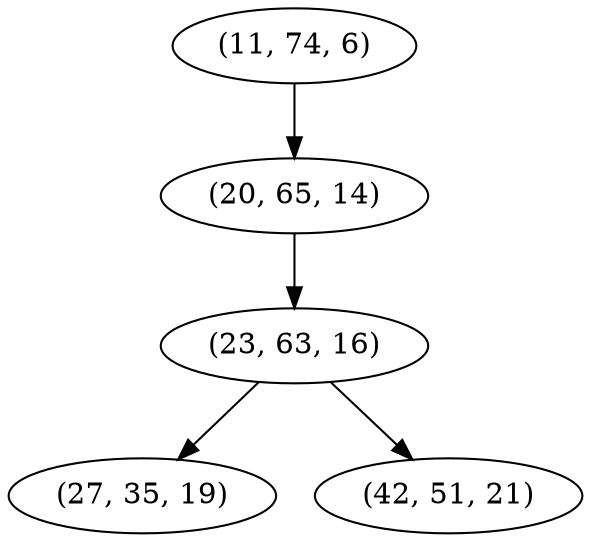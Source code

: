 digraph tree {
    "(11, 74, 6)";
    "(20, 65, 14)";
    "(23, 63, 16)";
    "(27, 35, 19)";
    "(42, 51, 21)";
    "(11, 74, 6)" -> "(20, 65, 14)";
    "(20, 65, 14)" -> "(23, 63, 16)";
    "(23, 63, 16)" -> "(27, 35, 19)";
    "(23, 63, 16)" -> "(42, 51, 21)";
}
